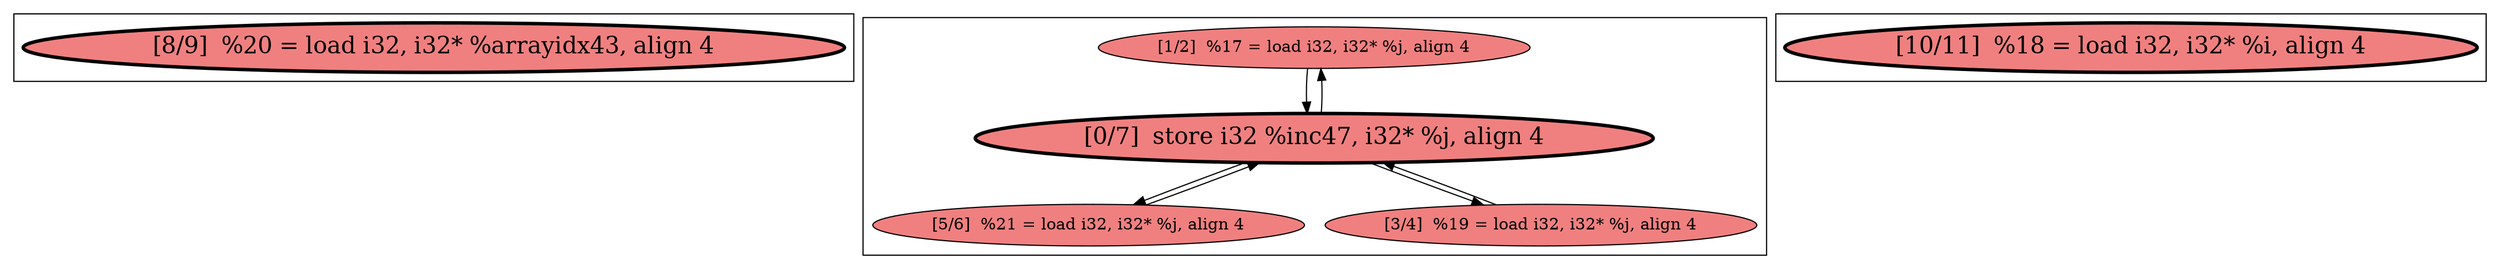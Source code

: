 
digraph G {





subgraph cluster2 {


node727 [penwidth=3.0,fontsize=20,fillcolor=lightcoral,label="[8/9]  %20 = load i32, i32* %arrayidx43, align 4",shape=ellipse,style=filled ]



}

subgraph cluster0 {


node725 [fillcolor=lightcoral,label="[1/2]  %17 = load i32, i32* %j, align 4",shape=ellipse,style=filled ]
node724 [penwidth=3.0,fontsize=20,fillcolor=lightcoral,label="[0/7]  store i32 %inc47, i32* %j, align 4",shape=ellipse,style=filled ]
node722 [fillcolor=lightcoral,label="[5/6]  %21 = load i32, i32* %j, align 4",shape=ellipse,style=filled ]
node723 [fillcolor=lightcoral,label="[3/4]  %19 = load i32, i32* %j, align 4",shape=ellipse,style=filled ]

node724->node723 [ ]
node722->node724 [ ]
node723->node724 [ ]
node724->node722 [ ]
node725->node724 [ ]
node724->node725 [ ]


}

subgraph cluster1 {


node726 [penwidth=3.0,fontsize=20,fillcolor=lightcoral,label="[10/11]  %18 = load i32, i32* %i, align 4",shape=ellipse,style=filled ]



}

}

